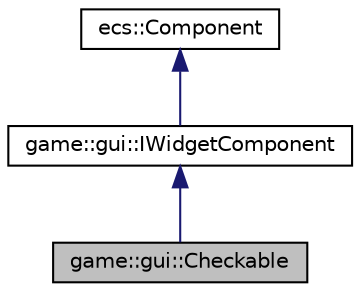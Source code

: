 digraph "game::gui::Checkable"
{
 // LATEX_PDF_SIZE
  edge [fontname="Helvetica",fontsize="10",labelfontname="Helvetica",labelfontsize="10"];
  node [fontname="Helvetica",fontsize="10",shape=record];
  Node1 [label="game::gui::Checkable",height=0.2,width=0.4,color="black", fillcolor="grey75", style="filled", fontcolor="black",tooltip="Checkable component, used for checkbox widgets."];
  Node2 -> Node1 [dir="back",color="midnightblue",fontsize="10",style="solid",fontname="Helvetica"];
  Node2 [label="game::gui::IWidgetComponent",height=0.2,width=0.4,color="black", fillcolor="white", style="filled",URL="$classgame_1_1gui_1_1_i_widget_component.html",tooltip="Base class for all widgets components."];
  Node3 -> Node2 [dir="back",color="midnightblue",fontsize="10",style="solid",fontname="Helvetica"];
  Node3 [label="ecs::Component",height=0.2,width=0.4,color="black", fillcolor="white", style="filled",URL="$classecs_1_1_component.html",tooltip="The base component type, all components must inherit from Component."];
}
